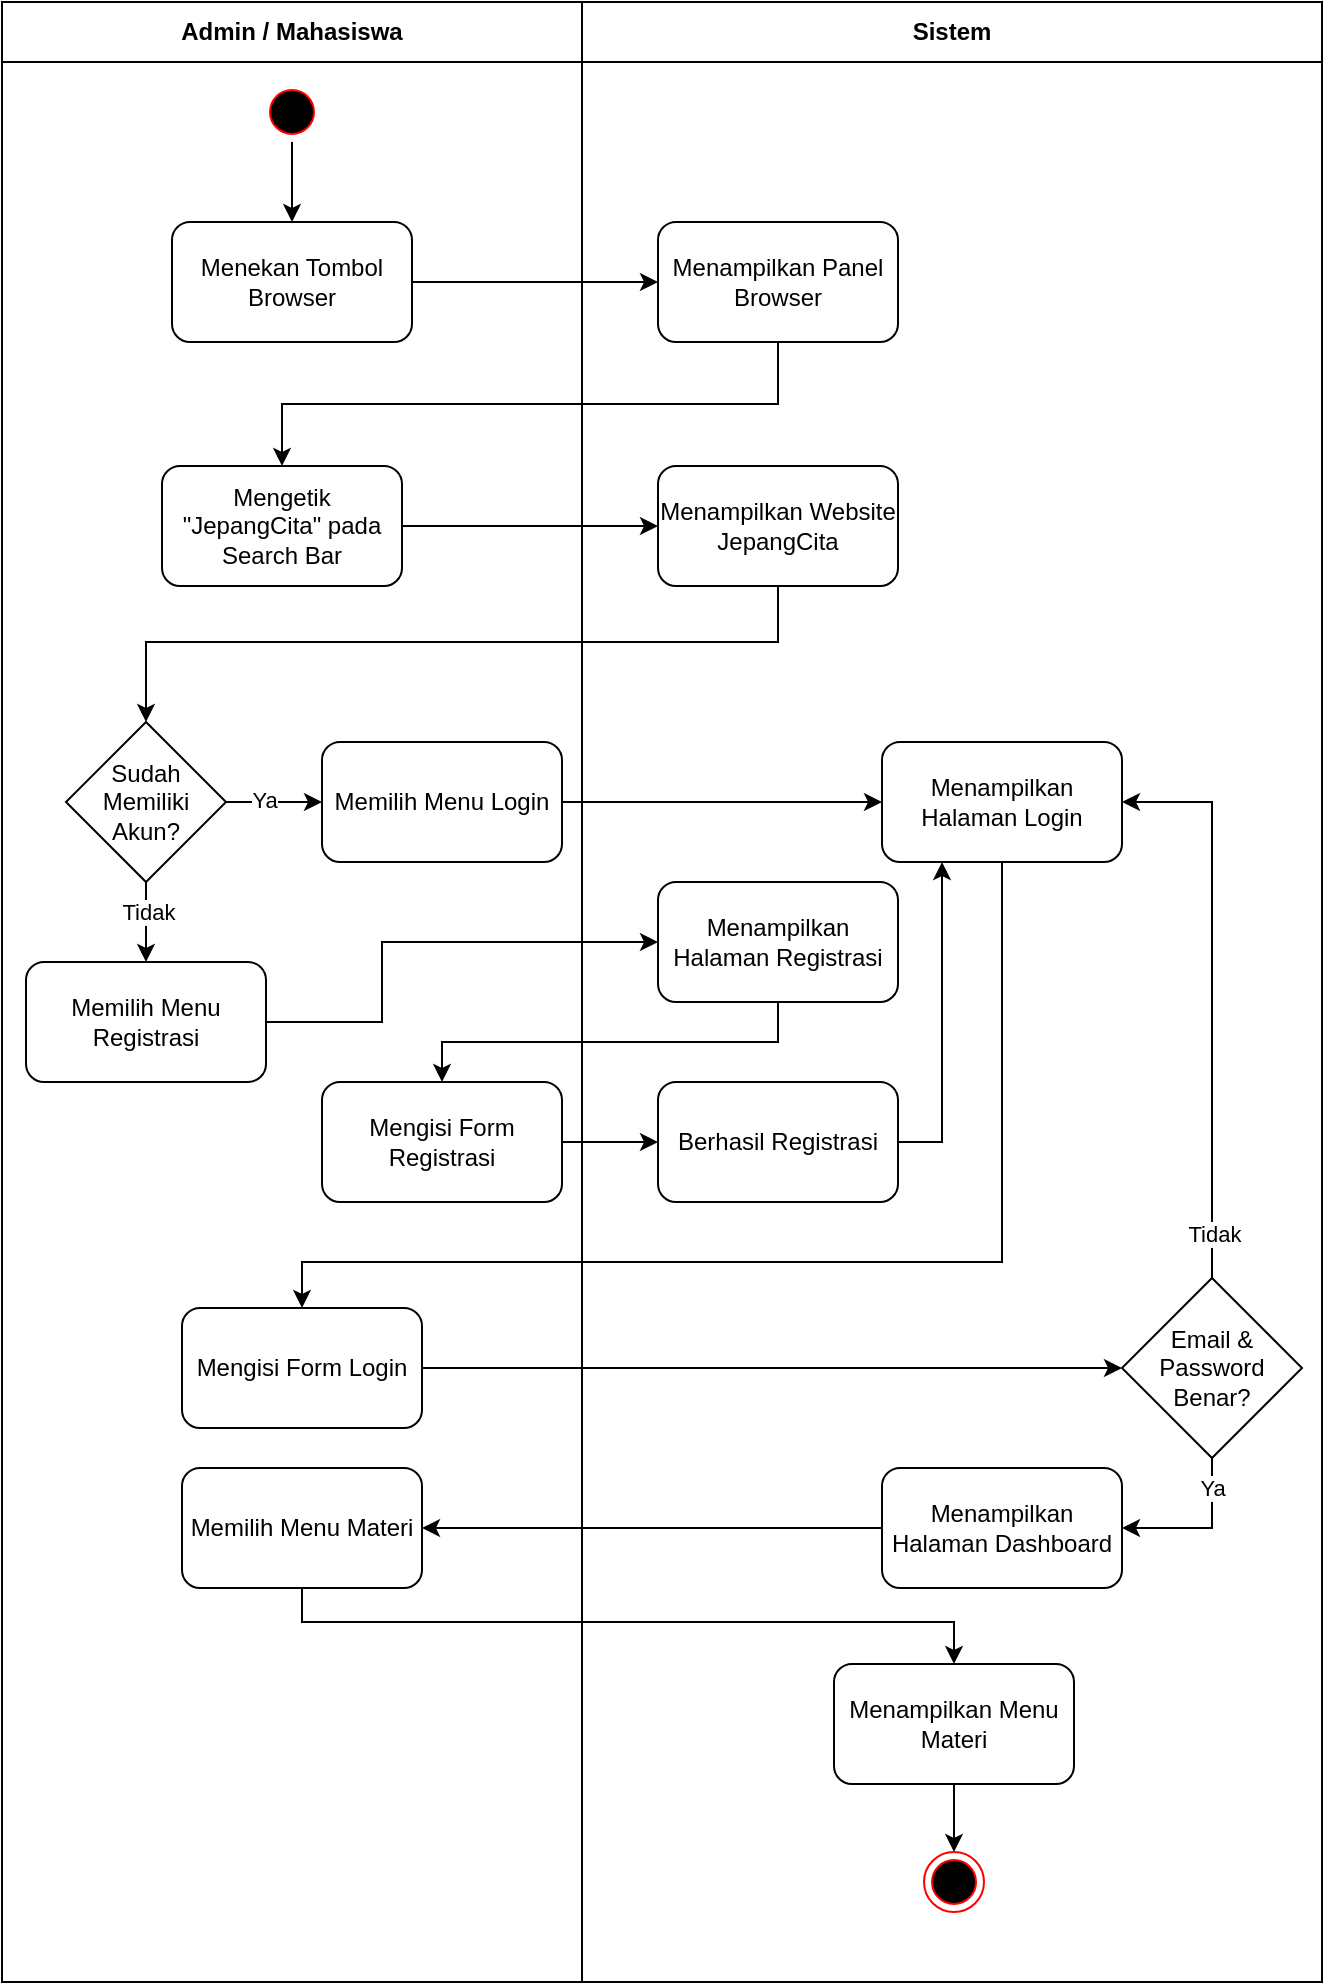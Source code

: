 <mxfile version="24.7.6">
  <diagram id="Z08eTgGWAjNeXDMgQ9Qe" name="Halaman-1">
    <mxGraphModel dx="880" dy="468" grid="1" gridSize="10" guides="1" tooltips="1" connect="1" arrows="1" fold="1" page="1" pageScale="1" pageWidth="827" pageHeight="1169" math="0" shadow="0">
      <root>
        <mxCell id="0" />
        <mxCell id="1" parent="0" />
        <mxCell id="qkGCgfdNhCn7gsHB5-3L-1" value="Admin / Mahasiswa" style="swimlane;whiteSpace=wrap;html=1;startSize=30;" parent="1" vertex="1">
          <mxGeometry y="40" width="290" height="990" as="geometry" />
        </mxCell>
        <mxCell id="qkGCgfdNhCn7gsHB5-3L-2" style="edgeStyle=orthogonalEdgeStyle;rounded=0;orthogonalLoop=1;jettySize=auto;html=1;entryX=0.5;entryY=0;entryDx=0;entryDy=0;" parent="qkGCgfdNhCn7gsHB5-3L-1" source="qkGCgfdNhCn7gsHB5-3L-3" target="qkGCgfdNhCn7gsHB5-3L-4" edge="1">
          <mxGeometry relative="1" as="geometry" />
        </mxCell>
        <mxCell id="qkGCgfdNhCn7gsHB5-3L-3" value="" style="ellipse;html=1;shape=startState;fillColor=#000000;strokeColor=#ff0000;" parent="qkGCgfdNhCn7gsHB5-3L-1" vertex="1">
          <mxGeometry x="130" y="40" width="30" height="30" as="geometry" />
        </mxCell>
        <mxCell id="qkGCgfdNhCn7gsHB5-3L-4" value="Menekan Tombol&lt;div&gt;Browser&lt;/div&gt;" style="rounded=1;whiteSpace=wrap;html=1;" parent="qkGCgfdNhCn7gsHB5-3L-1" vertex="1">
          <mxGeometry x="85" y="110" width="120" height="60" as="geometry" />
        </mxCell>
        <mxCell id="vkcGki8KC0y3EEtt56Kg-1" value="Mengetik &quot;JepangCita&quot; pada Search Bar" style="whiteSpace=wrap;html=1;rounded=1;" parent="qkGCgfdNhCn7gsHB5-3L-1" vertex="1">
          <mxGeometry x="80" y="232" width="120" height="60" as="geometry" />
        </mxCell>
        <mxCell id="uZUW2Ec-_Onot317kJtL-8" style="edgeStyle=orthogonalEdgeStyle;rounded=0;orthogonalLoop=1;jettySize=auto;html=1;exitX=1;exitY=0.5;exitDx=0;exitDy=0;" parent="qkGCgfdNhCn7gsHB5-3L-1" source="uZUW2Ec-_Onot317kJtL-4" target="uZUW2Ec-_Onot317kJtL-7" edge="1">
          <mxGeometry relative="1" as="geometry" />
        </mxCell>
        <mxCell id="uZUW2Ec-_Onot317kJtL-9" value="Ya" style="edgeLabel;html=1;align=center;verticalAlign=middle;resizable=0;points=[];" parent="uZUW2Ec-_Onot317kJtL-8" vertex="1" connectable="0">
          <mxGeometry x="-0.201" y="1" relative="1" as="geometry">
            <mxPoint as="offset" />
          </mxGeometry>
        </mxCell>
        <mxCell id="uZUW2Ec-_Onot317kJtL-11" style="edgeStyle=orthogonalEdgeStyle;rounded=0;orthogonalLoop=1;jettySize=auto;html=1;exitX=0.5;exitY=1;exitDx=0;exitDy=0;entryX=0.5;entryY=0;entryDx=0;entryDy=0;" parent="qkGCgfdNhCn7gsHB5-3L-1" source="uZUW2Ec-_Onot317kJtL-4" target="uZUW2Ec-_Onot317kJtL-10" edge="1">
          <mxGeometry relative="1" as="geometry" />
        </mxCell>
        <mxCell id="uZUW2Ec-_Onot317kJtL-12" value="Tidak" style="edgeLabel;html=1;align=center;verticalAlign=middle;resizable=0;points=[];" parent="uZUW2Ec-_Onot317kJtL-11" vertex="1" connectable="0">
          <mxGeometry x="-0.01" y="2" relative="1" as="geometry">
            <mxPoint x="-1" y="-5" as="offset" />
          </mxGeometry>
        </mxCell>
        <mxCell id="uZUW2Ec-_Onot317kJtL-4" value="Sudah Memiliki Akun?" style="rhombus;whiteSpace=wrap;html=1;" parent="qkGCgfdNhCn7gsHB5-3L-1" vertex="1">
          <mxGeometry x="32" y="360" width="80" height="80" as="geometry" />
        </mxCell>
        <mxCell id="uZUW2Ec-_Onot317kJtL-7" value="Memilih Menu Login" style="whiteSpace=wrap;html=1;rounded=1;" parent="qkGCgfdNhCn7gsHB5-3L-1" vertex="1">
          <mxGeometry x="160" y="370" width="120" height="60" as="geometry" />
        </mxCell>
        <mxCell id="uZUW2Ec-_Onot317kJtL-10" value="Memilih Menu Registrasi" style="whiteSpace=wrap;html=1;rounded=1;" parent="qkGCgfdNhCn7gsHB5-3L-1" vertex="1">
          <mxGeometry x="12" y="480" width="120" height="60" as="geometry" />
        </mxCell>
        <mxCell id="uZUW2Ec-_Onot317kJtL-15" value="Mengisi Form Login" style="whiteSpace=wrap;html=1;rounded=1;" parent="qkGCgfdNhCn7gsHB5-3L-1" vertex="1">
          <mxGeometry x="90" y="653" width="120" height="60" as="geometry" />
        </mxCell>
        <mxCell id="uZUW2Ec-_Onot317kJtL-25" value="Memilih Menu Materi" style="whiteSpace=wrap;html=1;rounded=1;" parent="qkGCgfdNhCn7gsHB5-3L-1" vertex="1">
          <mxGeometry x="90" y="733" width="120" height="60" as="geometry" />
        </mxCell>
        <mxCell id="uZUW2Ec-_Onot317kJtL-38" value="Mengisi Form Registrasi" style="whiteSpace=wrap;html=1;rounded=1;" parent="qkGCgfdNhCn7gsHB5-3L-1" vertex="1">
          <mxGeometry x="160" y="540" width="120" height="60" as="geometry" />
        </mxCell>
        <mxCell id="qkGCgfdNhCn7gsHB5-3L-5" value="Sistem" style="swimlane;whiteSpace=wrap;html=1;startSize=30;" parent="1" vertex="1">
          <mxGeometry x="290" y="40" width="370" height="990" as="geometry" />
        </mxCell>
        <mxCell id="qkGCgfdNhCn7gsHB5-3L-6" value="Menampilkan Panel Browser" style="whiteSpace=wrap;html=1;rounded=1;" parent="qkGCgfdNhCn7gsHB5-3L-5" vertex="1">
          <mxGeometry x="38" y="110" width="120" height="60" as="geometry" />
        </mxCell>
        <mxCell id="vkcGki8KC0y3EEtt56Kg-17" value="Menampilkan Website JepangCita" style="whiteSpace=wrap;html=1;rounded=1;" parent="qkGCgfdNhCn7gsHB5-3L-5" vertex="1">
          <mxGeometry x="38" y="232" width="120" height="60" as="geometry" />
        </mxCell>
        <mxCell id="uZUW2Ec-_Onot317kJtL-13" value="Menampilkan Halaman Login" style="whiteSpace=wrap;html=1;rounded=1;" parent="qkGCgfdNhCn7gsHB5-3L-5" vertex="1">
          <mxGeometry x="150" y="370" width="120" height="60" as="geometry" />
        </mxCell>
        <mxCell id="uZUW2Ec-_Onot317kJtL-42" style="edgeStyle=orthogonalEdgeStyle;rounded=0;orthogonalLoop=1;jettySize=auto;html=1;exitX=0.5;exitY=0;exitDx=0;exitDy=0;entryX=1;entryY=0.5;entryDx=0;entryDy=0;" parent="qkGCgfdNhCn7gsHB5-3L-5" source="uZUW2Ec-_Onot317kJtL-17" target="uZUW2Ec-_Onot317kJtL-13" edge="1">
          <mxGeometry relative="1" as="geometry" />
        </mxCell>
        <mxCell id="uZUW2Ec-_Onot317kJtL-43" value="Tidak" style="edgeLabel;html=1;align=center;verticalAlign=middle;resizable=0;points=[];" parent="uZUW2Ec-_Onot317kJtL-42" vertex="1" connectable="0">
          <mxGeometry x="0.837" y="1" relative="1" as="geometry">
            <mxPoint x="23" y="215" as="offset" />
          </mxGeometry>
        </mxCell>
        <mxCell id="uZUW2Ec-_Onot317kJtL-59" style="edgeStyle=orthogonalEdgeStyle;rounded=0;orthogonalLoop=1;jettySize=auto;html=1;exitX=0.5;exitY=1;exitDx=0;exitDy=0;entryX=1;entryY=0.5;entryDx=0;entryDy=0;" parent="qkGCgfdNhCn7gsHB5-3L-5" source="uZUW2Ec-_Onot317kJtL-17" target="uZUW2Ec-_Onot317kJtL-21" edge="1">
          <mxGeometry relative="1" as="geometry" />
        </mxCell>
        <mxCell id="uZUW2Ec-_Onot317kJtL-60" value="Ya" style="edgeLabel;html=1;align=center;verticalAlign=middle;resizable=0;points=[];" parent="uZUW2Ec-_Onot317kJtL-59" vertex="1" connectable="0">
          <mxGeometry x="-0.534" relative="1" as="geometry">
            <mxPoint y="-4" as="offset" />
          </mxGeometry>
        </mxCell>
        <mxCell id="uZUW2Ec-_Onot317kJtL-17" value="Email &amp;amp; Password Benar?" style="rhombus;whiteSpace=wrap;html=1;" parent="qkGCgfdNhCn7gsHB5-3L-5" vertex="1">
          <mxGeometry x="270" y="638" width="90" height="90" as="geometry" />
        </mxCell>
        <mxCell id="uZUW2Ec-_Onot317kJtL-21" value="Menampilkan Halaman Dashboard" style="whiteSpace=wrap;html=1;rounded=1;" parent="qkGCgfdNhCn7gsHB5-3L-5" vertex="1">
          <mxGeometry x="150" y="733" width="120" height="60" as="geometry" />
        </mxCell>
        <mxCell id="uZUW2Ec-_Onot317kJtL-30" style="edgeStyle=orthogonalEdgeStyle;rounded=0;orthogonalLoop=1;jettySize=auto;html=1;entryX=0.5;entryY=0;entryDx=0;entryDy=0;" parent="qkGCgfdNhCn7gsHB5-3L-5" source="uZUW2Ec-_Onot317kJtL-27" target="uZUW2Ec-_Onot317kJtL-29" edge="1">
          <mxGeometry relative="1" as="geometry" />
        </mxCell>
        <mxCell id="uZUW2Ec-_Onot317kJtL-27" value="Menampilkan Menu Materi" style="whiteSpace=wrap;html=1;rounded=1;" parent="qkGCgfdNhCn7gsHB5-3L-5" vertex="1">
          <mxGeometry x="126" y="831" width="120" height="60" as="geometry" />
        </mxCell>
        <mxCell id="uZUW2Ec-_Onot317kJtL-29" value="" style="ellipse;html=1;shape=endState;fillColor=#000000;strokeColor=#ff0000;" parent="qkGCgfdNhCn7gsHB5-3L-5" vertex="1">
          <mxGeometry x="171" y="925" width="30" height="30" as="geometry" />
        </mxCell>
        <mxCell id="uZUW2Ec-_Onot317kJtL-36" value="Menampilkan Halaman Registrasi" style="whiteSpace=wrap;html=1;rounded=1;" parent="qkGCgfdNhCn7gsHB5-3L-5" vertex="1">
          <mxGeometry x="38" y="440" width="120" height="60" as="geometry" />
        </mxCell>
        <mxCell id="uZUW2Ec-_Onot317kJtL-58" style="edgeStyle=orthogonalEdgeStyle;rounded=0;orthogonalLoop=1;jettySize=auto;html=1;entryX=0.25;entryY=1;entryDx=0;entryDy=0;" parent="qkGCgfdNhCn7gsHB5-3L-5" source="uZUW2Ec-_Onot317kJtL-54" target="uZUW2Ec-_Onot317kJtL-13" edge="1">
          <mxGeometry relative="1" as="geometry">
            <Array as="points">
              <mxPoint x="180" y="570" />
            </Array>
          </mxGeometry>
        </mxCell>
        <mxCell id="uZUW2Ec-_Onot317kJtL-54" value="Berhasil Registrasi" style="whiteSpace=wrap;html=1;rounded=1;" parent="qkGCgfdNhCn7gsHB5-3L-5" vertex="1">
          <mxGeometry x="38" y="540" width="120" height="60" as="geometry" />
        </mxCell>
        <mxCell id="qkGCgfdNhCn7gsHB5-3L-9" value="" style="edgeStyle=orthogonalEdgeStyle;rounded=0;orthogonalLoop=1;jettySize=auto;html=1;exitX=1;exitY=0.5;exitDx=0;exitDy=0;" parent="1" source="qkGCgfdNhCn7gsHB5-3L-4" target="qkGCgfdNhCn7gsHB5-3L-6" edge="1">
          <mxGeometry relative="1" as="geometry">
            <mxPoint x="220" y="170.029" as="sourcePoint" />
          </mxGeometry>
        </mxCell>
        <mxCell id="vkcGki8KC0y3EEtt56Kg-2" style="edgeStyle=orthogonalEdgeStyle;rounded=0;orthogonalLoop=1;jettySize=auto;html=1;exitX=0.5;exitY=1;exitDx=0;exitDy=0;entryX=0.5;entryY=0;entryDx=0;entryDy=0;" parent="1" source="qkGCgfdNhCn7gsHB5-3L-6" target="vkcGki8KC0y3EEtt56Kg-1" edge="1">
          <mxGeometry relative="1" as="geometry" />
        </mxCell>
        <mxCell id="vkcGki8KC0y3EEtt56Kg-6" style="edgeStyle=orthogonalEdgeStyle;rounded=0;orthogonalLoop=1;jettySize=auto;html=1;entryX=0;entryY=0.5;entryDx=0;entryDy=0;" parent="1" source="vkcGki8KC0y3EEtt56Kg-1" target="vkcGki8KC0y3EEtt56Kg-17" edge="1">
          <mxGeometry relative="1" as="geometry">
            <mxPoint x="280" y="302" as="targetPoint" />
          </mxGeometry>
        </mxCell>
        <mxCell id="uZUW2Ec-_Onot317kJtL-3" style="edgeStyle=orthogonalEdgeStyle;rounded=0;orthogonalLoop=1;jettySize=auto;html=1;entryX=0.5;entryY=0;entryDx=0;entryDy=0;exitX=0.5;exitY=1;exitDx=0;exitDy=0;" parent="1" source="vkcGki8KC0y3EEtt56Kg-17" target="uZUW2Ec-_Onot317kJtL-4" edge="1">
          <mxGeometry relative="1" as="geometry">
            <mxPoint x="145.0" y="400" as="targetPoint" />
            <Array as="points">
              <mxPoint x="368" y="360" />
              <mxPoint x="90" y="360" />
            </Array>
          </mxGeometry>
        </mxCell>
        <mxCell id="uZUW2Ec-_Onot317kJtL-14" style="edgeStyle=orthogonalEdgeStyle;rounded=0;orthogonalLoop=1;jettySize=auto;html=1;entryX=0;entryY=0.5;entryDx=0;entryDy=0;" parent="1" source="uZUW2Ec-_Onot317kJtL-7" target="uZUW2Ec-_Onot317kJtL-13" edge="1">
          <mxGeometry relative="1" as="geometry" />
        </mxCell>
        <mxCell id="uZUW2Ec-_Onot317kJtL-26" value="" style="edgeStyle=orthogonalEdgeStyle;rounded=0;orthogonalLoop=1;jettySize=auto;html=1;entryX=1;entryY=0.5;entryDx=0;entryDy=0;" parent="1" source="uZUW2Ec-_Onot317kJtL-21" target="uZUW2Ec-_Onot317kJtL-25" edge="1">
          <mxGeometry relative="1" as="geometry" />
        </mxCell>
        <mxCell id="uZUW2Ec-_Onot317kJtL-37" style="edgeStyle=orthogonalEdgeStyle;rounded=0;orthogonalLoop=1;jettySize=auto;html=1;entryX=0;entryY=0.5;entryDx=0;entryDy=0;" parent="1" source="uZUW2Ec-_Onot317kJtL-10" target="uZUW2Ec-_Onot317kJtL-36" edge="1">
          <mxGeometry relative="1" as="geometry">
            <Array as="points">
              <mxPoint x="190" y="550" />
              <mxPoint x="190" y="510" />
            </Array>
          </mxGeometry>
        </mxCell>
        <mxCell id="uZUW2Ec-_Onot317kJtL-40" style="edgeStyle=orthogonalEdgeStyle;rounded=0;orthogonalLoop=1;jettySize=auto;html=1;exitX=0.5;exitY=1;exitDx=0;exitDy=0;entryX=0.5;entryY=0;entryDx=0;entryDy=0;" parent="1" source="uZUW2Ec-_Onot317kJtL-13" target="uZUW2Ec-_Onot317kJtL-15" edge="1">
          <mxGeometry relative="1" as="geometry">
            <Array as="points">
              <mxPoint x="500" y="670" />
              <mxPoint x="150" y="670" />
            </Array>
          </mxGeometry>
        </mxCell>
        <mxCell id="uZUW2Ec-_Onot317kJtL-41" style="edgeStyle=orthogonalEdgeStyle;rounded=0;orthogonalLoop=1;jettySize=auto;html=1;exitX=1;exitY=0.5;exitDx=0;exitDy=0;entryX=0;entryY=0.5;entryDx=0;entryDy=0;" parent="1" source="uZUW2Ec-_Onot317kJtL-15" target="uZUW2Ec-_Onot317kJtL-17" edge="1">
          <mxGeometry relative="1" as="geometry" />
        </mxCell>
        <mxCell id="uZUW2Ec-_Onot317kJtL-46" style="edgeStyle=orthogonalEdgeStyle;rounded=0;orthogonalLoop=1;jettySize=auto;html=1;entryX=0.5;entryY=0;entryDx=0;entryDy=0;" parent="1" source="uZUW2Ec-_Onot317kJtL-25" target="uZUW2Ec-_Onot317kJtL-27" edge="1">
          <mxGeometry relative="1" as="geometry">
            <Array as="points">
              <mxPoint x="150" y="850" />
              <mxPoint x="476" y="850" />
            </Array>
          </mxGeometry>
        </mxCell>
        <mxCell id="uZUW2Ec-_Onot317kJtL-48" style="edgeStyle=orthogonalEdgeStyle;rounded=0;orthogonalLoop=1;jettySize=auto;html=1;entryX=0.5;entryY=0;entryDx=0;entryDy=0;" parent="1" source="uZUW2Ec-_Onot317kJtL-36" target="uZUW2Ec-_Onot317kJtL-38" edge="1">
          <mxGeometry relative="1" as="geometry">
            <Array as="points">
              <mxPoint x="388" y="560" />
              <mxPoint x="220" y="560" />
            </Array>
          </mxGeometry>
        </mxCell>
        <mxCell id="uZUW2Ec-_Onot317kJtL-55" style="edgeStyle=orthogonalEdgeStyle;rounded=0;orthogonalLoop=1;jettySize=auto;html=1;entryX=0;entryY=0.5;entryDx=0;entryDy=0;" parent="1" source="uZUW2Ec-_Onot317kJtL-38" target="uZUW2Ec-_Onot317kJtL-54" edge="1">
          <mxGeometry relative="1" as="geometry" />
        </mxCell>
      </root>
    </mxGraphModel>
  </diagram>
</mxfile>
